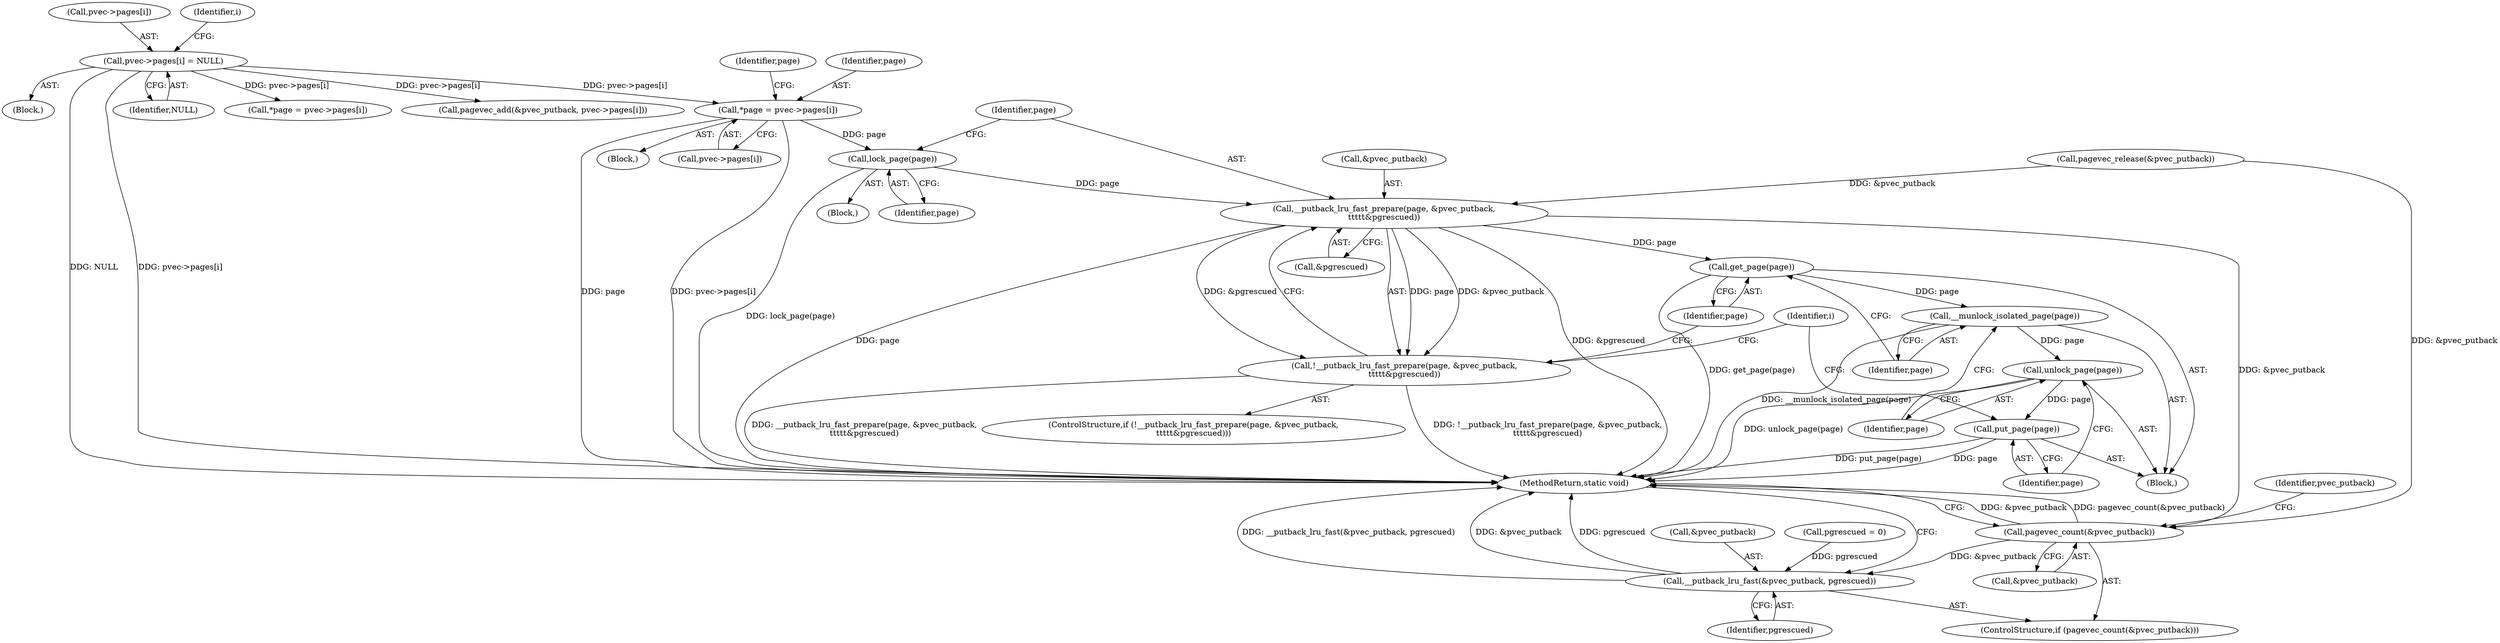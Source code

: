digraph "0_linux_70feee0e1ef331b22cc51f383d532a0d043fbdcc@pointer" {
"1000216" [label="(Call,lock_page(page))"];
"1000206" [label="(Call,*page = pvec->pages[i])"];
"1000170" [label="(Call,pvec->pages[i] = NULL)"];
"1000220" [label="(Call,__putback_lru_fast_prepare(page, &pvec_putback,\n\t\t\t\t\t&pgrescued))"];
"1000219" [label="(Call,!__putback_lru_fast_prepare(page, &pvec_putback,\n\t\t\t\t\t&pgrescued))"];
"1000227" [label="(Call,get_page(page))"];
"1000229" [label="(Call,__munlock_isolated_page(page))"];
"1000231" [label="(Call,unlock_page(page))"];
"1000233" [label="(Call,put_page(page))"];
"1000236" [label="(Call,pagevec_count(&pvec_putback))"];
"1000239" [label="(Call,__putback_lru_fast(&pvec_putback, pgrescued))"];
"1000217" [label="(Identifier,page)"];
"1000235" [label="(ControlStructure,if (pagevec_count(&pvec_putback)))"];
"1000226" [label="(Block,)"];
"1000233" [label="(Call,put_page(page))"];
"1000171" [label="(Call,pvec->pages[i])"];
"1000143" [label="(Call,*page = pvec->pages[i])"];
"1000206" [label="(Call,*page = pvec->pages[i])"];
"1000170" [label="(Call,pvec->pages[i] = NULL)"];
"1000219" [label="(Call,!__putback_lru_fast_prepare(page, &pvec_putback,\n\t\t\t\t\t&pgrescued))"];
"1000237" [label="(Call,&pvec_putback)"];
"1000162" [label="(Call,pagevec_add(&pvec_putback, pvec->pages[i]))"];
"1000192" [label="(Call,pagevec_release(&pvec_putback))"];
"1000214" [label="(Identifier,page)"];
"1000141" [label="(Block,)"];
"1000232" [label="(Identifier,page)"];
"1000243" [label="(MethodReturn,static void)"];
"1000203" [label="(Identifier,i)"];
"1000240" [label="(Call,&pvec_putback)"];
"1000241" [label="(Identifier,pvec_putback)"];
"1000215" [label="(Block,)"];
"1000242" [label="(Identifier,pgrescued)"];
"1000218" [label="(ControlStructure,if (!__putback_lru_fast_prepare(page, &pvec_putback,\n\t\t\t\t\t&pgrescued)))"];
"1000230" [label="(Identifier,page)"];
"1000122" [label="(Call,pgrescued = 0)"];
"1000220" [label="(Call,__putback_lru_fast_prepare(page, &pvec_putback,\n\t\t\t\t\t&pgrescued))"];
"1000208" [label="(Call,pvec->pages[i])"];
"1000229" [label="(Call,__munlock_isolated_page(page))"];
"1000140" [label="(Identifier,i)"];
"1000234" [label="(Identifier,page)"];
"1000207" [label="(Identifier,page)"];
"1000221" [label="(Identifier,page)"];
"1000228" [label="(Identifier,page)"];
"1000222" [label="(Call,&pvec_putback)"];
"1000224" [label="(Call,&pgrescued)"];
"1000227" [label="(Call,get_page(page))"];
"1000176" [label="(Identifier,NULL)"];
"1000231" [label="(Call,unlock_page(page))"];
"1000236" [label="(Call,pagevec_count(&pvec_putback))"];
"1000216" [label="(Call,lock_page(page))"];
"1000204" [label="(Block,)"];
"1000239" [label="(Call,__putback_lru_fast(&pvec_putback, pgrescued))"];
"1000216" -> "1000215"  [label="AST: "];
"1000216" -> "1000217"  [label="CFG: "];
"1000217" -> "1000216"  [label="AST: "];
"1000221" -> "1000216"  [label="CFG: "];
"1000216" -> "1000243"  [label="DDG: lock_page(page)"];
"1000206" -> "1000216"  [label="DDG: page"];
"1000216" -> "1000220"  [label="DDG: page"];
"1000206" -> "1000204"  [label="AST: "];
"1000206" -> "1000208"  [label="CFG: "];
"1000207" -> "1000206"  [label="AST: "];
"1000208" -> "1000206"  [label="AST: "];
"1000214" -> "1000206"  [label="CFG: "];
"1000206" -> "1000243"  [label="DDG: page"];
"1000206" -> "1000243"  [label="DDG: pvec->pages[i]"];
"1000170" -> "1000206"  [label="DDG: pvec->pages[i]"];
"1000170" -> "1000141"  [label="AST: "];
"1000170" -> "1000176"  [label="CFG: "];
"1000171" -> "1000170"  [label="AST: "];
"1000176" -> "1000170"  [label="AST: "];
"1000140" -> "1000170"  [label="CFG: "];
"1000170" -> "1000243"  [label="DDG: NULL"];
"1000170" -> "1000243"  [label="DDG: pvec->pages[i]"];
"1000170" -> "1000143"  [label="DDG: pvec->pages[i]"];
"1000170" -> "1000162"  [label="DDG: pvec->pages[i]"];
"1000220" -> "1000219"  [label="AST: "];
"1000220" -> "1000224"  [label="CFG: "];
"1000221" -> "1000220"  [label="AST: "];
"1000222" -> "1000220"  [label="AST: "];
"1000224" -> "1000220"  [label="AST: "];
"1000219" -> "1000220"  [label="CFG: "];
"1000220" -> "1000243"  [label="DDG: page"];
"1000220" -> "1000243"  [label="DDG: &pgrescued"];
"1000220" -> "1000219"  [label="DDG: page"];
"1000220" -> "1000219"  [label="DDG: &pvec_putback"];
"1000220" -> "1000219"  [label="DDG: &pgrescued"];
"1000192" -> "1000220"  [label="DDG: &pvec_putback"];
"1000220" -> "1000227"  [label="DDG: page"];
"1000220" -> "1000236"  [label="DDG: &pvec_putback"];
"1000219" -> "1000218"  [label="AST: "];
"1000228" -> "1000219"  [label="CFG: "];
"1000203" -> "1000219"  [label="CFG: "];
"1000219" -> "1000243"  [label="DDG: !__putback_lru_fast_prepare(page, &pvec_putback,\n\t\t\t\t\t&pgrescued)"];
"1000219" -> "1000243"  [label="DDG: __putback_lru_fast_prepare(page, &pvec_putback,\n\t\t\t\t\t&pgrescued)"];
"1000227" -> "1000226"  [label="AST: "];
"1000227" -> "1000228"  [label="CFG: "];
"1000228" -> "1000227"  [label="AST: "];
"1000230" -> "1000227"  [label="CFG: "];
"1000227" -> "1000243"  [label="DDG: get_page(page)"];
"1000227" -> "1000229"  [label="DDG: page"];
"1000229" -> "1000226"  [label="AST: "];
"1000229" -> "1000230"  [label="CFG: "];
"1000230" -> "1000229"  [label="AST: "];
"1000232" -> "1000229"  [label="CFG: "];
"1000229" -> "1000243"  [label="DDG: __munlock_isolated_page(page)"];
"1000229" -> "1000231"  [label="DDG: page"];
"1000231" -> "1000226"  [label="AST: "];
"1000231" -> "1000232"  [label="CFG: "];
"1000232" -> "1000231"  [label="AST: "];
"1000234" -> "1000231"  [label="CFG: "];
"1000231" -> "1000243"  [label="DDG: unlock_page(page)"];
"1000231" -> "1000233"  [label="DDG: page"];
"1000233" -> "1000226"  [label="AST: "];
"1000233" -> "1000234"  [label="CFG: "];
"1000234" -> "1000233"  [label="AST: "];
"1000203" -> "1000233"  [label="CFG: "];
"1000233" -> "1000243"  [label="DDG: put_page(page)"];
"1000233" -> "1000243"  [label="DDG: page"];
"1000236" -> "1000235"  [label="AST: "];
"1000236" -> "1000237"  [label="CFG: "];
"1000237" -> "1000236"  [label="AST: "];
"1000241" -> "1000236"  [label="CFG: "];
"1000243" -> "1000236"  [label="CFG: "];
"1000236" -> "1000243"  [label="DDG: &pvec_putback"];
"1000236" -> "1000243"  [label="DDG: pagevec_count(&pvec_putback)"];
"1000192" -> "1000236"  [label="DDG: &pvec_putback"];
"1000236" -> "1000239"  [label="DDG: &pvec_putback"];
"1000239" -> "1000235"  [label="AST: "];
"1000239" -> "1000242"  [label="CFG: "];
"1000240" -> "1000239"  [label="AST: "];
"1000242" -> "1000239"  [label="AST: "];
"1000243" -> "1000239"  [label="CFG: "];
"1000239" -> "1000243"  [label="DDG: __putback_lru_fast(&pvec_putback, pgrescued)"];
"1000239" -> "1000243"  [label="DDG: &pvec_putback"];
"1000239" -> "1000243"  [label="DDG: pgrescued"];
"1000122" -> "1000239"  [label="DDG: pgrescued"];
}
